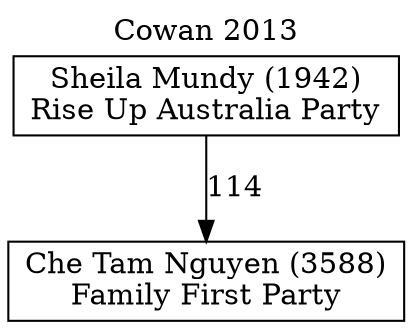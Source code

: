 // House preference flow
digraph "Che Tam Nguyen (3588)_Cowan_2013" {
	graph [label="Cowan 2013" labelloc=t mclimit=10]
	node [shape=box]
	"Che Tam Nguyen (3588)" [label="Che Tam Nguyen (3588)
Family First Party"]
	"Sheila Mundy (1942)" [label="Sheila Mundy (1942)
Rise Up Australia Party"]
	"Sheila Mundy (1942)" -> "Che Tam Nguyen (3588)" [label=114]
}

